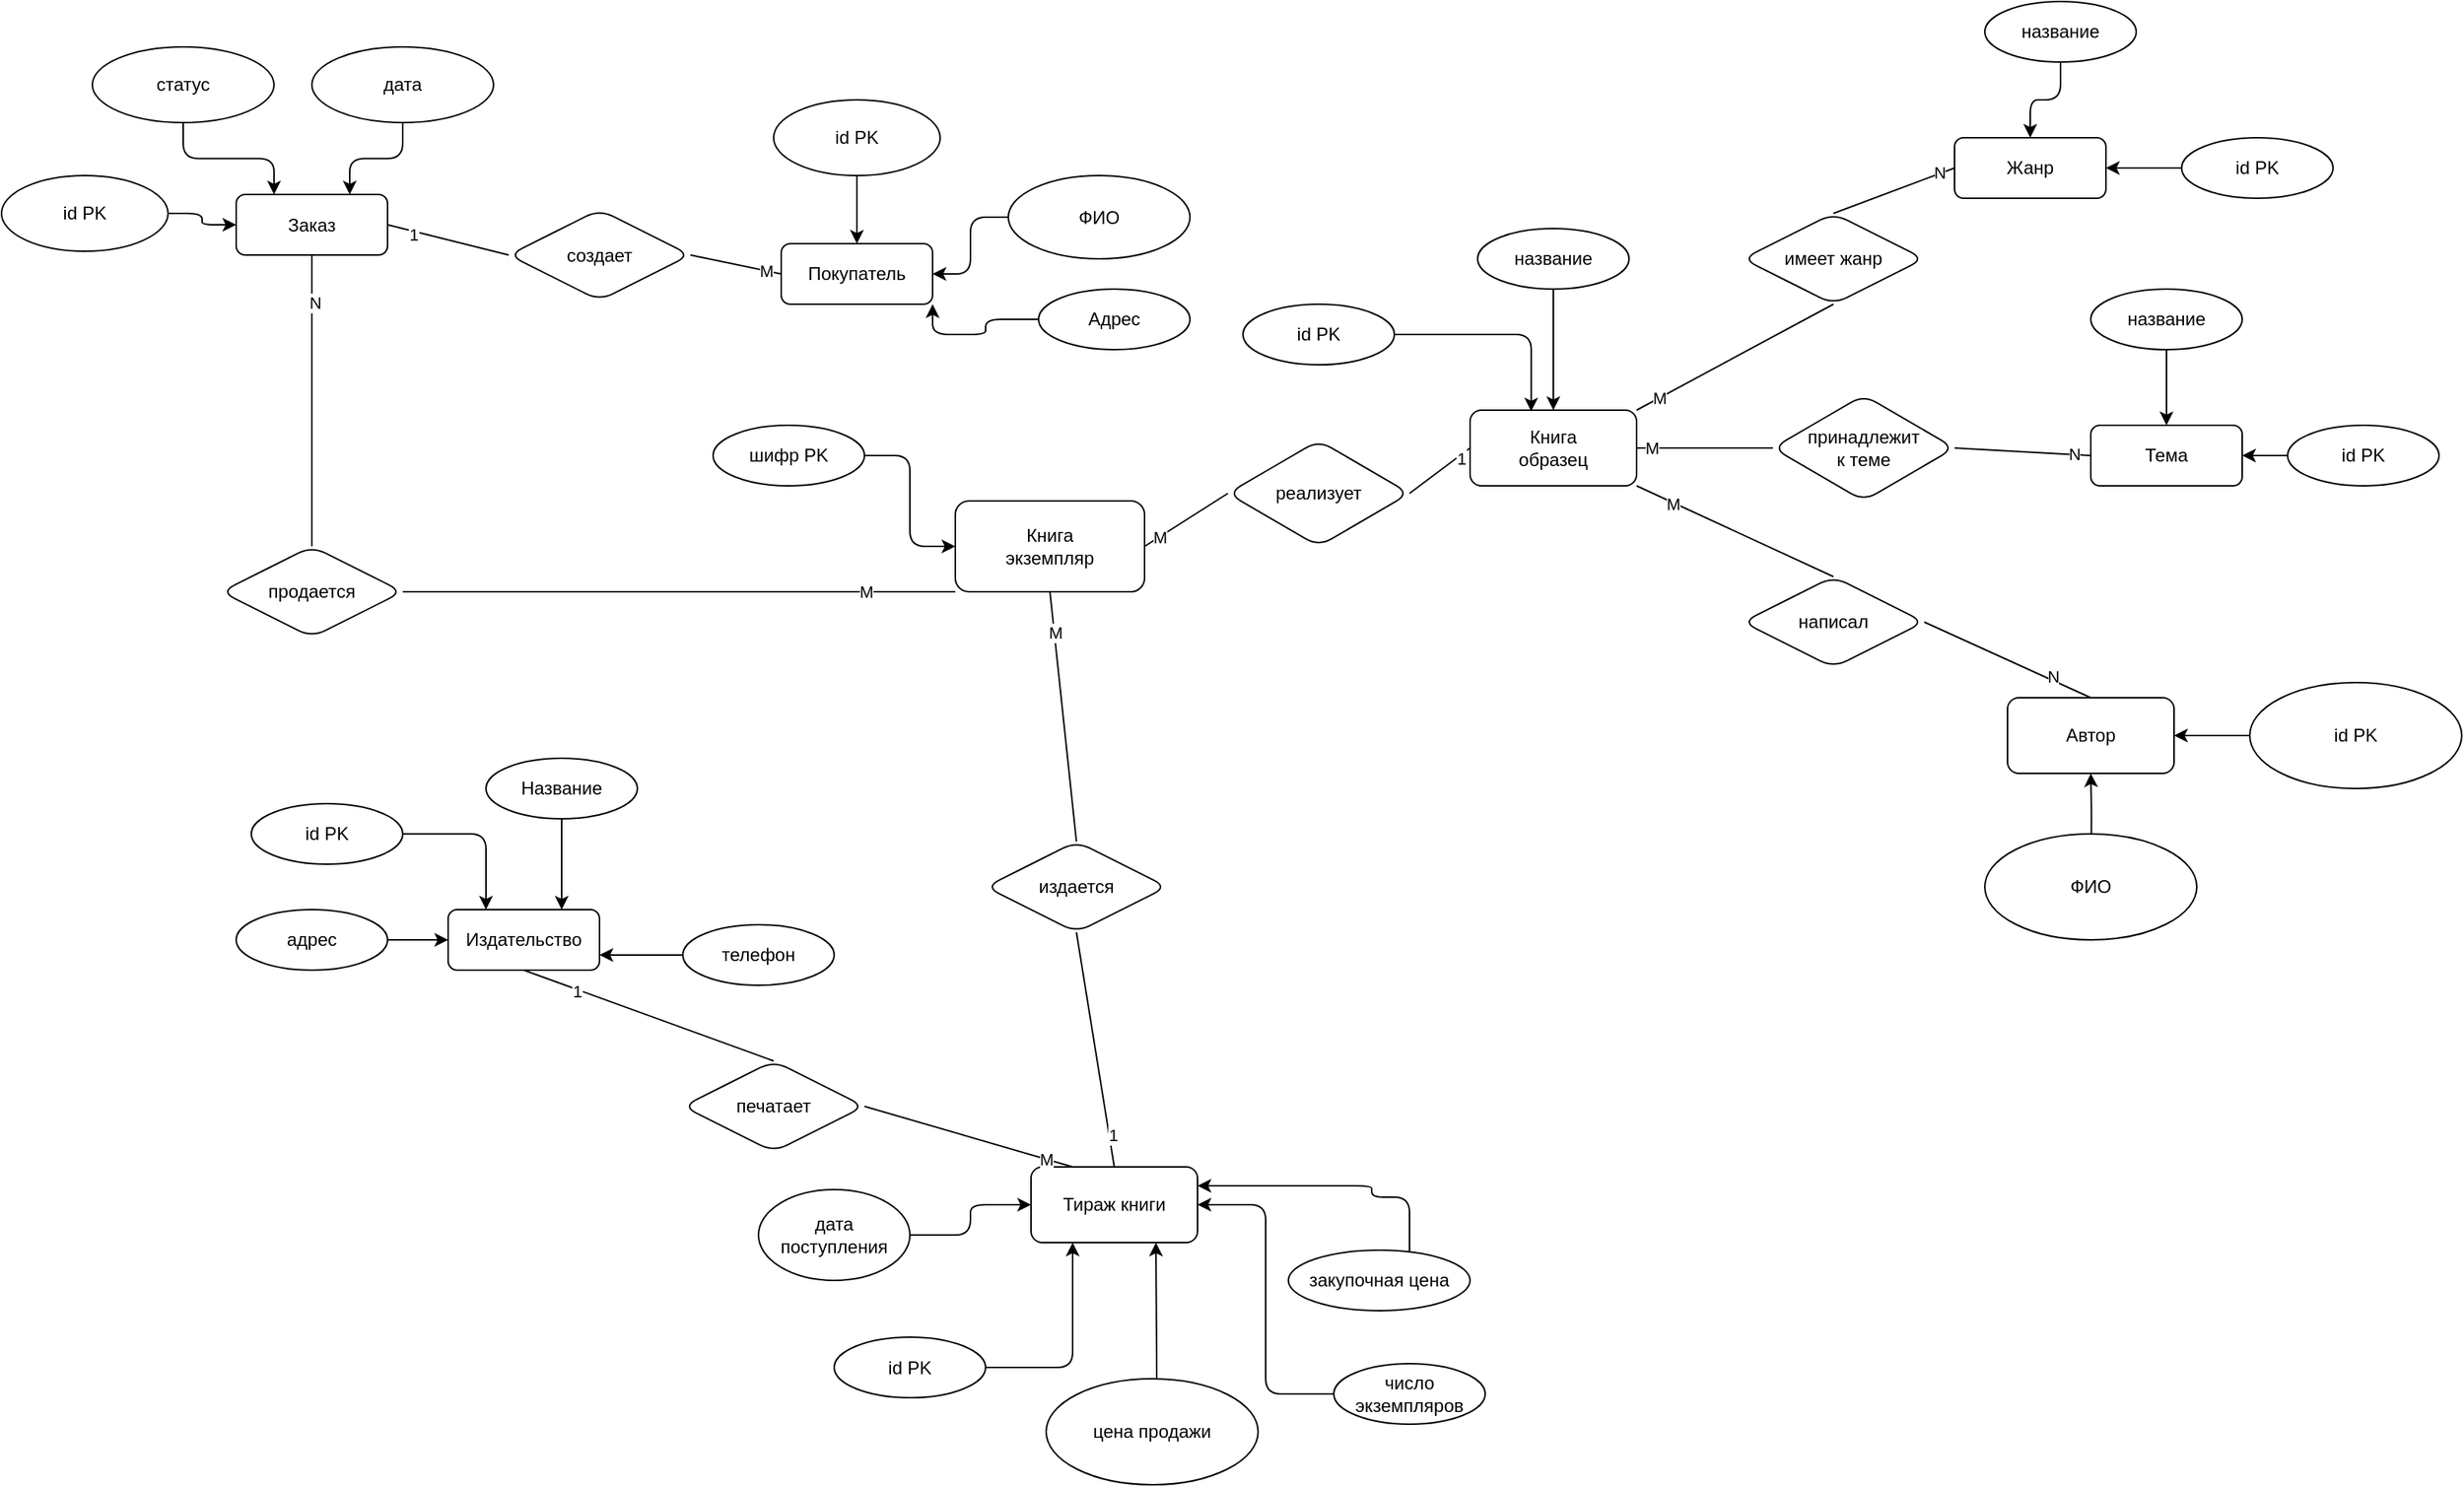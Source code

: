 <mxfile version="28.1.2">
  <diagram name="Page-1" id="4gY1-9q_Mk5y2YA-QHFZ">
    <mxGraphModel dx="2680" dy="1031" grid="1" gridSize="10" guides="1" tooltips="1" connect="1" arrows="1" fold="1" page="1" pageScale="1" pageWidth="850" pageHeight="1100" math="0" shadow="0" adaptiveColors="simple">
      <root>
        <mxCell id="0" />
        <mxCell id="1" parent="0" />
        <mxCell id="9Se3oxlIsE2VvD1E5Tmt-3" value="Книга&lt;div&gt;образец&lt;/div&gt;" style="html=1;whiteSpace=wrap;rounded=1;" parent="1" vertex="1">
          <mxGeometry x="210" y="360" width="110" height="50" as="geometry" />
        </mxCell>
        <mxCell id="9Se3oxlIsE2VvD1E5Tmt-8" value="id PK" style="ellipse;whiteSpace=wrap;html=1;rounded=1;" parent="1" vertex="1">
          <mxGeometry x="60" y="290" width="100" height="40" as="geometry" />
        </mxCell>
        <mxCell id="9Se3oxlIsE2VvD1E5Tmt-14" style="edgeStyle=orthogonalEdgeStyle;rounded=1;orthogonalLoop=1;jettySize=auto;html=1;entryX=0.5;entryY=0;entryDx=0;entryDy=0;" parent="1" source="9Se3oxlIsE2VvD1E5Tmt-11" target="9Se3oxlIsE2VvD1E5Tmt-3" edge="1">
          <mxGeometry relative="1" as="geometry" />
        </mxCell>
        <mxCell id="9Se3oxlIsE2VvD1E5Tmt-11" value="название" style="ellipse;whiteSpace=wrap;html=1;rounded=1;" parent="1" vertex="1">
          <mxGeometry x="215" y="240" width="100" height="40" as="geometry" />
        </mxCell>
        <mxCell id="9Se3oxlIsE2VvD1E5Tmt-16" style="edgeStyle=orthogonalEdgeStyle;rounded=1;orthogonalLoop=1;jettySize=auto;html=1;entryX=0.367;entryY=0.016;entryDx=0;entryDy=0;entryPerimeter=0;" parent="1" source="9Se3oxlIsE2VvD1E5Tmt-8" target="9Se3oxlIsE2VvD1E5Tmt-3" edge="1">
          <mxGeometry relative="1" as="geometry">
            <Array as="points">
              <mxPoint x="250" y="310" />
            </Array>
          </mxGeometry>
        </mxCell>
        <mxCell id="9Se3oxlIsE2VvD1E5Tmt-17" value="Тираж книги" style="html=1;whiteSpace=wrap;rounded=1;" parent="1" vertex="1">
          <mxGeometry x="-80" y="860" width="110" height="50" as="geometry" />
        </mxCell>
        <mxCell id="9Se3oxlIsE2VvD1E5Tmt-26" style="edgeStyle=orthogonalEdgeStyle;rounded=1;orthogonalLoop=1;jettySize=auto;html=1;entryX=0;entryY=0.5;entryDx=0;entryDy=0;" parent="1" source="9Se3oxlIsE2VvD1E5Tmt-18" target="9Se3oxlIsE2VvD1E5Tmt-17" edge="1">
          <mxGeometry relative="1" as="geometry" />
        </mxCell>
        <mxCell id="9Se3oxlIsE2VvD1E5Tmt-18" value="дата поступления" style="ellipse;whiteSpace=wrap;html=1;rounded=1;" parent="1" vertex="1">
          <mxGeometry x="-260" y="875" width="100" height="60" as="geometry" />
        </mxCell>
        <mxCell id="9Se3oxlIsE2VvD1E5Tmt-29" style="edgeStyle=orthogonalEdgeStyle;rounded=1;orthogonalLoop=1;jettySize=auto;html=1;entryX=1;entryY=0.25;entryDx=0;entryDy=0;exitX=0;exitY=0.5;exitDx=0;exitDy=0;" parent="1" source="9Se3oxlIsE2VvD1E5Tmt-20" target="9Se3oxlIsE2VvD1E5Tmt-17" edge="1">
          <mxGeometry relative="1" as="geometry">
            <Array as="points">
              <mxPoint x="170" y="880" />
              <mxPoint x="145" y="880" />
              <mxPoint x="145" y="873" />
            </Array>
            <mxPoint x="145" y="916.771" as="sourcePoint" />
          </mxGeometry>
        </mxCell>
        <mxCell id="9Se3oxlIsE2VvD1E5Tmt-20" value="закупочная цена" style="ellipse;whiteSpace=wrap;html=1;rounded=1;" parent="1" vertex="1">
          <mxGeometry x="90" y="915" width="120" height="40" as="geometry" />
        </mxCell>
        <mxCell id="9Se3oxlIsE2VvD1E5Tmt-23" style="edgeStyle=orthogonalEdgeStyle;rounded=1;orthogonalLoop=1;jettySize=auto;html=1;entryX=1;entryY=0.5;entryDx=0;entryDy=0;" parent="1" source="9Se3oxlIsE2VvD1E5Tmt-21" target="9Se3oxlIsE2VvD1E5Tmt-17" edge="1">
          <mxGeometry relative="1" as="geometry" />
        </mxCell>
        <mxCell id="9Se3oxlIsE2VvD1E5Tmt-21" value="число экземпляров" style="ellipse;whiteSpace=wrap;html=1;rounded=1;" parent="1" vertex="1">
          <mxGeometry x="120" y="990" width="100" height="40" as="geometry" />
        </mxCell>
        <mxCell id="9Se3oxlIsE2VvD1E5Tmt-36" value="издается" style="shape=rhombus;perimeter=rhombusPerimeter;whiteSpace=wrap;html=1;align=center;rounded=1;" parent="1" vertex="1">
          <mxGeometry x="-110" y="645" width="120" height="60" as="geometry" />
        </mxCell>
        <mxCell id="9Se3oxlIsE2VvD1E5Tmt-47" value="" style="endArrow=none;html=1;rounded=1;entryX=0.5;entryY=0;entryDx=0;entryDy=0;exitX=0.5;exitY=1;exitDx=0;exitDy=0;" parent="1" source="R1NpIcsILPxAZZRYo32D-2" target="9Se3oxlIsE2VvD1E5Tmt-36" edge="1">
          <mxGeometry relative="1" as="geometry">
            <mxPoint x="220" y="510" as="sourcePoint" />
            <mxPoint x="320" y="480" as="targetPoint" />
          </mxGeometry>
        </mxCell>
        <mxCell id="9Se3oxlIsE2VvD1E5Tmt-49" value="M" style="edgeLabel;html=1;align=center;verticalAlign=middle;resizable=0;points=[];rounded=1;" parent="9Se3oxlIsE2VvD1E5Tmt-47" vertex="1" connectable="0">
          <mxGeometry x="-0.678" relative="1" as="geometry">
            <mxPoint as="offset" />
          </mxGeometry>
        </mxCell>
        <mxCell id="9Se3oxlIsE2VvD1E5Tmt-48" value="" style="endArrow=none;html=1;rounded=1;entryX=0.5;entryY=1;entryDx=0;entryDy=0;exitX=0.5;exitY=0;exitDx=0;exitDy=0;" parent="1" source="9Se3oxlIsE2VvD1E5Tmt-17" target="9Se3oxlIsE2VvD1E5Tmt-36" edge="1">
          <mxGeometry relative="1" as="geometry">
            <mxPoint x="10" y="790" as="sourcePoint" />
            <mxPoint x="170" y="790" as="targetPoint" />
          </mxGeometry>
        </mxCell>
        <mxCell id="9Se3oxlIsE2VvD1E5Tmt-51" value="1" style="edgeLabel;html=1;align=center;verticalAlign=middle;resizable=0;points=[];rounded=1;" parent="9Se3oxlIsE2VvD1E5Tmt-48" vertex="1" connectable="0">
          <mxGeometry x="-0.727" y="-1" relative="1" as="geometry">
            <mxPoint x="1" as="offset" />
          </mxGeometry>
        </mxCell>
        <mxCell id="9Se3oxlIsE2VvD1E5Tmt-52" value="Тема" style="whiteSpace=wrap;html=1;align=center;rounded=1;" parent="1" vertex="1">
          <mxGeometry x="620" y="370" width="100" height="40" as="geometry" />
        </mxCell>
        <mxCell id="9Se3oxlIsE2VvD1E5Tmt-53" value="принадлежит&lt;div&gt;к теме&lt;/div&gt;" style="shape=rhombus;perimeter=rhombusPerimeter;whiteSpace=wrap;html=1;align=center;rounded=1;" parent="1" vertex="1">
          <mxGeometry x="410" y="350" width="120" height="70" as="geometry" />
        </mxCell>
        <mxCell id="9Se3oxlIsE2VvD1E5Tmt-55" value="" style="endArrow=none;html=1;rounded=1;exitX=1;exitY=0.5;exitDx=0;exitDy=0;entryX=0;entryY=0.5;entryDx=0;entryDy=0;" parent="1" source="9Se3oxlIsE2VvD1E5Tmt-3" target="9Se3oxlIsE2VvD1E5Tmt-53" edge="1">
          <mxGeometry relative="1" as="geometry">
            <mxPoint x="280" y="480" as="sourcePoint" />
            <mxPoint x="440" y="480" as="targetPoint" />
          </mxGeometry>
        </mxCell>
        <mxCell id="9Se3oxlIsE2VvD1E5Tmt-57" value="M" style="edgeLabel;html=1;align=center;verticalAlign=middle;resizable=0;points=[];rounded=1;" parent="9Se3oxlIsE2VvD1E5Tmt-55" vertex="1" connectable="0">
          <mxGeometry x="-0.774" relative="1" as="geometry">
            <mxPoint as="offset" />
          </mxGeometry>
        </mxCell>
        <mxCell id="9Se3oxlIsE2VvD1E5Tmt-56" value="" style="endArrow=none;html=1;rounded=1;exitX=1;exitY=0.5;exitDx=0;exitDy=0;entryX=0;entryY=0.5;entryDx=0;entryDy=0;" parent="1" source="9Se3oxlIsE2VvD1E5Tmt-53" target="9Se3oxlIsE2VvD1E5Tmt-52" edge="1">
          <mxGeometry relative="1" as="geometry">
            <mxPoint x="420" y="460" as="sourcePoint" />
            <mxPoint x="580" y="460" as="targetPoint" />
          </mxGeometry>
        </mxCell>
        <mxCell id="9Se3oxlIsE2VvD1E5Tmt-58" value="N" style="edgeLabel;html=1;align=center;verticalAlign=middle;resizable=0;points=[];rounded=1;" parent="9Se3oxlIsE2VvD1E5Tmt-56" vertex="1" connectable="0">
          <mxGeometry x="0.755" y="1" relative="1" as="geometry">
            <mxPoint as="offset" />
          </mxGeometry>
        </mxCell>
        <mxCell id="9Se3oxlIsE2VvD1E5Tmt-60" style="edgeStyle=orthogonalEdgeStyle;rounded=1;orthogonalLoop=1;jettySize=auto;html=1;entryX=0.5;entryY=0;entryDx=0;entryDy=0;" parent="1" source="9Se3oxlIsE2VvD1E5Tmt-59" target="9Se3oxlIsE2VvD1E5Tmt-52" edge="1">
          <mxGeometry relative="1" as="geometry" />
        </mxCell>
        <mxCell id="9Se3oxlIsE2VvD1E5Tmt-59" value="название" style="ellipse;whiteSpace=wrap;html=1;align=center;rounded=1;" parent="1" vertex="1">
          <mxGeometry x="620" y="280" width="100" height="40" as="geometry" />
        </mxCell>
        <mxCell id="9Se3oxlIsE2VvD1E5Tmt-62" style="edgeStyle=orthogonalEdgeStyle;rounded=1;orthogonalLoop=1;jettySize=auto;html=1;entryX=1;entryY=0.5;entryDx=0;entryDy=0;" parent="1" source="9Se3oxlIsE2VvD1E5Tmt-61" target="9Se3oxlIsE2VvD1E5Tmt-52" edge="1">
          <mxGeometry relative="1" as="geometry" />
        </mxCell>
        <mxCell id="9Se3oxlIsE2VvD1E5Tmt-61" value="id PK" style="ellipse;whiteSpace=wrap;html=1;align=center;rounded=1;" parent="1" vertex="1">
          <mxGeometry x="750" y="370" width="100" height="40" as="geometry" />
        </mxCell>
        <mxCell id="R1NpIcsILPxAZZRYo32D-1" style="edgeStyle=orthogonalEdgeStyle;rounded=1;orthogonalLoop=1;jettySize=auto;html=1;entryX=0.25;entryY=1;entryDx=0;entryDy=0;" parent="1" source="9Se3oxlIsE2VvD1E5Tmt-66" target="9Se3oxlIsE2VvD1E5Tmt-17" edge="1">
          <mxGeometry relative="1" as="geometry" />
        </mxCell>
        <mxCell id="9Se3oxlIsE2VvD1E5Tmt-66" value="id PK" style="ellipse;whiteSpace=wrap;html=1;align=center;rounded=1;" parent="1" vertex="1">
          <mxGeometry x="-210" y="972.5" width="100" height="40" as="geometry" />
        </mxCell>
        <mxCell id="W8SGmFH3baPtPfJe9Yov-1" value="Автор" style="html=1;whiteSpace=wrap;rounded=1;" parent="1" vertex="1">
          <mxGeometry x="565" y="550" width="110" height="50" as="geometry" />
        </mxCell>
        <mxCell id="W8SGmFH3baPtPfJe9Yov-4" style="edgeStyle=orthogonalEdgeStyle;rounded=1;orthogonalLoop=1;jettySize=auto;html=1;entryX=0.5;entryY=1;entryDx=0;entryDy=0;" parent="1" target="W8SGmFH3baPtPfJe9Yov-1" edge="1">
          <mxGeometry relative="1" as="geometry">
            <mxPoint x="620" y="660.0" as="sourcePoint" />
          </mxGeometry>
        </mxCell>
        <mxCell id="W8SGmFH3baPtPfJe9Yov-2" value="ФИО" style="ellipse;whiteSpace=wrap;html=1;rounded=1;" parent="1" vertex="1">
          <mxGeometry x="550" y="640" width="140" height="70" as="geometry" />
        </mxCell>
        <mxCell id="W8SGmFH3baPtPfJe9Yov-5" style="edgeStyle=orthogonalEdgeStyle;rounded=1;orthogonalLoop=1;jettySize=auto;html=1;entryX=1;entryY=0.5;entryDx=0;entryDy=0;" parent="1" source="W8SGmFH3baPtPfJe9Yov-3" target="W8SGmFH3baPtPfJe9Yov-1" edge="1">
          <mxGeometry relative="1" as="geometry" />
        </mxCell>
        <mxCell id="W8SGmFH3baPtPfJe9Yov-3" value="id PK" style="ellipse;whiteSpace=wrap;html=1;rounded=1;" parent="1" vertex="1">
          <mxGeometry x="725" y="540" width="140" height="70" as="geometry" />
        </mxCell>
        <mxCell id="W8SGmFH3baPtPfJe9Yov-11" value="написал" style="shape=rhombus;perimeter=rhombusPerimeter;whiteSpace=wrap;html=1;align=center;rounded=1;" parent="1" vertex="1">
          <mxGeometry x="390" y="470" width="120" height="60" as="geometry" />
        </mxCell>
        <mxCell id="W8SGmFH3baPtPfJe9Yov-12" value="" style="endArrow=none;html=1;rounded=1;exitX=1;exitY=1;exitDx=0;exitDy=0;entryX=0.5;entryY=0;entryDx=0;entryDy=0;" parent="1" source="9Se3oxlIsE2VvD1E5Tmt-3" target="W8SGmFH3baPtPfJe9Yov-11" edge="1">
          <mxGeometry relative="1" as="geometry">
            <mxPoint x="420" y="610" as="sourcePoint" />
            <mxPoint x="580" y="610" as="targetPoint" />
          </mxGeometry>
        </mxCell>
        <mxCell id="W8SGmFH3baPtPfJe9Yov-13" value="M" style="edgeLabel;html=1;align=center;verticalAlign=middle;resizable=0;points=[];rounded=1;" parent="W8SGmFH3baPtPfJe9Yov-12" vertex="1" connectable="0">
          <mxGeometry x="-0.638" y="-1" relative="1" as="geometry">
            <mxPoint x="1" as="offset" />
          </mxGeometry>
        </mxCell>
        <mxCell id="W8SGmFH3baPtPfJe9Yov-14" value="" style="endArrow=none;html=1;rounded=1;exitX=1;exitY=0.5;exitDx=0;exitDy=0;entryX=0.5;entryY=0;entryDx=0;entryDy=0;" parent="1" source="W8SGmFH3baPtPfJe9Yov-11" target="W8SGmFH3baPtPfJe9Yov-1" edge="1">
          <mxGeometry relative="1" as="geometry">
            <mxPoint x="445" y="620" as="sourcePoint" />
            <mxPoint x="605" y="620" as="targetPoint" />
          </mxGeometry>
        </mxCell>
        <mxCell id="W8SGmFH3baPtPfJe9Yov-15" value="N" style="edgeLabel;html=1;align=center;verticalAlign=middle;resizable=0;points=[];rounded=1;" parent="W8SGmFH3baPtPfJe9Yov-14" vertex="1" connectable="0">
          <mxGeometry x="0.521" y="3" relative="1" as="geometry">
            <mxPoint as="offset" />
          </mxGeometry>
        </mxCell>
        <mxCell id="W8SGmFH3baPtPfJe9Yov-16" value="Издательство" style="whiteSpace=wrap;html=1;align=center;rounded=1;" parent="1" vertex="1">
          <mxGeometry x="-465" y="690" width="100" height="40" as="geometry" />
        </mxCell>
        <mxCell id="TnkTCyvSRFXL7-e-8ldS-4" style="edgeStyle=orthogonalEdgeStyle;rounded=1;orthogonalLoop=1;jettySize=auto;html=1;entryX=0.25;entryY=0;entryDx=0;entryDy=0;" edge="1" parent="1" source="W8SGmFH3baPtPfJe9Yov-17" target="W8SGmFH3baPtPfJe9Yov-16">
          <mxGeometry relative="1" as="geometry" />
        </mxCell>
        <mxCell id="W8SGmFH3baPtPfJe9Yov-17" value="id PK" style="ellipse;whiteSpace=wrap;html=1;align=center;rounded=1;" parent="1" vertex="1">
          <mxGeometry x="-595" y="620" width="100" height="40" as="geometry" />
        </mxCell>
        <mxCell id="TnkTCyvSRFXL7-e-8ldS-3" style="edgeStyle=orthogonalEdgeStyle;rounded=1;orthogonalLoop=1;jettySize=auto;html=1;entryX=0.75;entryY=0;entryDx=0;entryDy=0;" edge="1" parent="1" source="W8SGmFH3baPtPfJe9Yov-19" target="W8SGmFH3baPtPfJe9Yov-16">
          <mxGeometry relative="1" as="geometry" />
        </mxCell>
        <mxCell id="W8SGmFH3baPtPfJe9Yov-19" value="Название" style="ellipse;whiteSpace=wrap;html=1;align=center;rounded=1;" parent="1" vertex="1">
          <mxGeometry x="-440" y="590" width="100" height="40" as="geometry" />
        </mxCell>
        <mxCell id="W8SGmFH3baPtPfJe9Yov-22" style="edgeStyle=orthogonalEdgeStyle;rounded=1;orthogonalLoop=1;jettySize=auto;html=1;" parent="1" source="W8SGmFH3baPtPfJe9Yov-21" target="W8SGmFH3baPtPfJe9Yov-16" edge="1">
          <mxGeometry relative="1" as="geometry" />
        </mxCell>
        <mxCell id="W8SGmFH3baPtPfJe9Yov-21" value="адрес" style="ellipse;whiteSpace=wrap;html=1;align=center;rounded=1;" parent="1" vertex="1">
          <mxGeometry x="-605" y="690" width="100" height="40" as="geometry" />
        </mxCell>
        <mxCell id="W8SGmFH3baPtPfJe9Yov-23" value="печатает" style="shape=rhombus;perimeter=rhombusPerimeter;whiteSpace=wrap;html=1;align=center;rounded=1;" parent="1" vertex="1">
          <mxGeometry x="-310" y="790" width="120" height="60" as="geometry" />
        </mxCell>
        <mxCell id="W8SGmFH3baPtPfJe9Yov-24" value="" style="endArrow=none;html=1;rounded=1;exitX=0.5;exitY=1;exitDx=0;exitDy=0;entryX=0.5;entryY=0;entryDx=0;entryDy=0;" parent="1" source="W8SGmFH3baPtPfJe9Yov-16" target="W8SGmFH3baPtPfJe9Yov-23" edge="1">
          <mxGeometry relative="1" as="geometry">
            <mxPoint x="25" y="750" as="sourcePoint" />
            <mxPoint x="185" y="750" as="targetPoint" />
          </mxGeometry>
        </mxCell>
        <mxCell id="W8SGmFH3baPtPfJe9Yov-27" value="1" style="edgeLabel;html=1;align=center;verticalAlign=middle;resizable=0;points=[];rounded=1;" parent="W8SGmFH3baPtPfJe9Yov-24" vertex="1" connectable="0">
          <mxGeometry x="-0.581" y="-1" relative="1" as="geometry">
            <mxPoint as="offset" />
          </mxGeometry>
        </mxCell>
        <mxCell id="W8SGmFH3baPtPfJe9Yov-25" value="" style="endArrow=none;html=1;rounded=1;exitX=1;exitY=0.5;exitDx=0;exitDy=0;entryX=0.25;entryY=0;entryDx=0;entryDy=0;" parent="1" source="W8SGmFH3baPtPfJe9Yov-23" target="9Se3oxlIsE2VvD1E5Tmt-17" edge="1">
          <mxGeometry relative="1" as="geometry">
            <mxPoint x="250" y="640" as="sourcePoint" />
            <mxPoint x="410" y="640" as="targetPoint" />
          </mxGeometry>
        </mxCell>
        <mxCell id="W8SGmFH3baPtPfJe9Yov-26" value="M" style="edgeLabel;html=1;align=center;verticalAlign=middle;resizable=0;points=[];rounded=1;" parent="W8SGmFH3baPtPfJe9Yov-25" vertex="1" connectable="0">
          <mxGeometry x="0.737" relative="1" as="geometry">
            <mxPoint as="offset" />
          </mxGeometry>
        </mxCell>
        <mxCell id="W8SGmFH3baPtPfJe9Yov-30" style="edgeStyle=orthogonalEdgeStyle;rounded=1;orthogonalLoop=1;jettySize=auto;html=1;entryX=1;entryY=0.75;entryDx=0;entryDy=0;" parent="1" source="W8SGmFH3baPtPfJe9Yov-28" target="W8SGmFH3baPtPfJe9Yov-16" edge="1">
          <mxGeometry relative="1" as="geometry">
            <Array as="points">
              <mxPoint x="-275" y="720" />
            </Array>
          </mxGeometry>
        </mxCell>
        <mxCell id="W8SGmFH3baPtPfJe9Yov-28" value="телефон" style="ellipse;whiteSpace=wrap;html=1;align=center;rounded=1;" parent="1" vertex="1">
          <mxGeometry x="-310" y="700" width="100" height="40" as="geometry" />
        </mxCell>
        <mxCell id="cuhkvLwkdtvA_Xsvxnh1-2" style="edgeStyle=orthogonalEdgeStyle;rounded=1;orthogonalLoop=1;jettySize=auto;html=1;entryX=0.75;entryY=1;entryDx=0;entryDy=0;" parent="1" source="cuhkvLwkdtvA_Xsvxnh1-1" target="9Se3oxlIsE2VvD1E5Tmt-17" edge="1">
          <mxGeometry relative="1" as="geometry">
            <Array as="points">
              <mxPoint x="3" y="990" />
              <mxPoint x="3" y="990" />
            </Array>
          </mxGeometry>
        </mxCell>
        <mxCell id="cuhkvLwkdtvA_Xsvxnh1-1" value="цена продажи" style="ellipse;whiteSpace=wrap;html=1;rounded=1;" parent="1" vertex="1">
          <mxGeometry x="-70" y="1000" width="140" height="70" as="geometry" />
        </mxCell>
        <mxCell id="TmfHrnBX4bweccH5hzlP-1" value="Жанр" style="whiteSpace=wrap;html=1;align=center;rounded=1;" parent="1" vertex="1">
          <mxGeometry x="530" y="180" width="100" height="40" as="geometry" />
        </mxCell>
        <mxCell id="TmfHrnBX4bweccH5hzlP-2" value="имеет жанр" style="shape=rhombus;perimeter=rhombusPerimeter;whiteSpace=wrap;html=1;align=center;direction=north;rounded=1;" parent="1" vertex="1">
          <mxGeometry x="390" y="230" width="120" height="60" as="geometry" />
        </mxCell>
        <mxCell id="TmfHrnBX4bweccH5hzlP-3" value="" style="endArrow=none;html=1;rounded=1;exitX=1;exitY=0.5;exitDx=0;exitDy=0;entryX=0;entryY=0.5;entryDx=0;entryDy=0;" parent="1" source="TmfHrnBX4bweccH5hzlP-2" target="TmfHrnBX4bweccH5hzlP-1" edge="1">
          <mxGeometry relative="1" as="geometry">
            <mxPoint x="350" y="270" as="sourcePoint" />
            <mxPoint x="510" y="270" as="targetPoint" />
          </mxGeometry>
        </mxCell>
        <mxCell id="TmfHrnBX4bweccH5hzlP-4" value="N" style="edgeLabel;html=1;align=center;verticalAlign=middle;resizable=0;points=[];rounded=1;" parent="TmfHrnBX4bweccH5hzlP-3" vertex="1" connectable="0">
          <mxGeometry x="0.755" y="1" relative="1" as="geometry">
            <mxPoint as="offset" />
          </mxGeometry>
        </mxCell>
        <mxCell id="TmfHrnBX4bweccH5hzlP-5" style="edgeStyle=orthogonalEdgeStyle;rounded=1;orthogonalLoop=1;jettySize=auto;html=1;entryX=0.5;entryY=0;entryDx=0;entryDy=0;" parent="1" source="TmfHrnBX4bweccH5hzlP-6" target="TmfHrnBX4bweccH5hzlP-1" edge="1">
          <mxGeometry relative="1" as="geometry" />
        </mxCell>
        <mxCell id="TmfHrnBX4bweccH5hzlP-6" value="название" style="ellipse;whiteSpace=wrap;html=1;align=center;rounded=1;" parent="1" vertex="1">
          <mxGeometry x="550" y="90" width="100" height="40" as="geometry" />
        </mxCell>
        <mxCell id="TmfHrnBX4bweccH5hzlP-7" style="edgeStyle=orthogonalEdgeStyle;rounded=1;orthogonalLoop=1;jettySize=auto;html=1;entryX=1;entryY=0.5;entryDx=0;entryDy=0;" parent="1" source="TmfHrnBX4bweccH5hzlP-8" target="TmfHrnBX4bweccH5hzlP-1" edge="1">
          <mxGeometry relative="1" as="geometry" />
        </mxCell>
        <mxCell id="TmfHrnBX4bweccH5hzlP-8" value="id PK" style="ellipse;whiteSpace=wrap;html=1;align=center;rounded=1;" parent="1" vertex="1">
          <mxGeometry x="680" y="180" width="100" height="40" as="geometry" />
        </mxCell>
        <mxCell id="TmfHrnBX4bweccH5hzlP-9" value="" style="endArrow=none;html=1;rounded=1;exitX=1;exitY=0;exitDx=0;exitDy=0;entryX=0;entryY=0.5;entryDx=0;entryDy=0;" parent="1" source="9Se3oxlIsE2VvD1E5Tmt-3" target="TmfHrnBX4bweccH5hzlP-2" edge="1">
          <mxGeometry relative="1" as="geometry">
            <mxPoint x="360" y="310" as="sourcePoint" />
            <mxPoint x="450" y="315" as="targetPoint" />
          </mxGeometry>
        </mxCell>
        <mxCell id="TmfHrnBX4bweccH5hzlP-10" value="M" style="edgeLabel;html=1;align=center;verticalAlign=middle;resizable=0;points=[];rounded=1;" parent="TmfHrnBX4bweccH5hzlP-9" vertex="1" connectable="0">
          <mxGeometry x="-0.774" relative="1" as="geometry">
            <mxPoint as="offset" />
          </mxGeometry>
        </mxCell>
        <mxCell id="6Ank3q57ABnUUZoKMcUR-1" value="Заказ" style="whiteSpace=wrap;html=1;align=center;rounded=1;" parent="1" vertex="1">
          <mxGeometry x="-605" y="217.5" width="100" height="40" as="geometry" />
        </mxCell>
        <mxCell id="6Ank3q57ABnUUZoKMcUR-2" value="продается" style="shape=rhombus;perimeter=rhombusPerimeter;whiteSpace=wrap;html=1;align=center;rounded=1;" parent="1" vertex="1">
          <mxGeometry x="-615" y="450" width="120" height="60" as="geometry" />
        </mxCell>
        <mxCell id="6Ank3q57ABnUUZoKMcUR-3" value="" style="endArrow=none;html=1;rounded=1;exitX=0;exitY=1;exitDx=0;exitDy=0;entryX=1;entryY=0.5;entryDx=0;entryDy=0;" parent="1" source="R1NpIcsILPxAZZRYo32D-2" target="6Ank3q57ABnUUZoKMcUR-2" edge="1">
          <mxGeometry relative="1" as="geometry">
            <mxPoint x="255" y="840" as="sourcePoint" />
            <mxPoint x="-490" y="470" as="targetPoint" />
          </mxGeometry>
        </mxCell>
        <mxCell id="6Ank3q57ABnUUZoKMcUR-4" value="M" style="edgeLabel;html=1;align=center;verticalAlign=middle;resizable=0;points=[];rounded=1;" parent="6Ank3q57ABnUUZoKMcUR-3" vertex="1" connectable="0">
          <mxGeometry x="-0.678" relative="1" as="geometry">
            <mxPoint as="offset" />
          </mxGeometry>
        </mxCell>
        <mxCell id="6Ank3q57ABnUUZoKMcUR-5" value="" style="endArrow=none;html=1;rounded=1;exitX=0.5;exitY=0;exitDx=0;exitDy=0;entryX=0.5;entryY=1;entryDx=0;entryDy=0;" parent="1" source="6Ank3q57ABnUUZoKMcUR-2" target="6Ank3q57ABnUUZoKMcUR-1" edge="1">
          <mxGeometry relative="1" as="geometry">
            <mxPoint x="-650" y="130" as="sourcePoint" />
            <mxPoint x="-735" y="330" as="targetPoint" />
          </mxGeometry>
        </mxCell>
        <mxCell id="6Ank3q57ABnUUZoKMcUR-15" value="N" style="edgeLabel;html=1;align=center;verticalAlign=middle;resizable=0;points=[];rounded=1;" parent="6Ank3q57ABnUUZoKMcUR-5" vertex="1" connectable="0">
          <mxGeometry x="0.665" y="-2" relative="1" as="geometry">
            <mxPoint y="-1" as="offset" />
          </mxGeometry>
        </mxCell>
        <mxCell id="6Ank3q57ABnUUZoKMcUR-8" value="Покупатель" style="whiteSpace=wrap;html=1;align=center;rounded=1;" parent="1" vertex="1">
          <mxGeometry x="-245" y="250" width="100" height="40" as="geometry" />
        </mxCell>
        <mxCell id="6Ank3q57ABnUUZoKMcUR-9" value="создает" style="shape=rhombus;perimeter=rhombusPerimeter;whiteSpace=wrap;html=1;align=center;rounded=1;" parent="1" vertex="1">
          <mxGeometry x="-425" y="227.5" width="120" height="60" as="geometry" />
        </mxCell>
        <mxCell id="6Ank3q57ABnUUZoKMcUR-10" value="" style="endArrow=none;html=1;rounded=1;exitX=0;exitY=0.5;exitDx=0;exitDy=0;entryX=1;entryY=0.5;entryDx=0;entryDy=0;" parent="1" source="6Ank3q57ABnUUZoKMcUR-8" target="6Ank3q57ABnUUZoKMcUR-9" edge="1">
          <mxGeometry relative="1" as="geometry">
            <mxPoint x="-525" y="197.5" as="sourcePoint" />
            <mxPoint x="-435" y="267.5" as="targetPoint" />
          </mxGeometry>
        </mxCell>
        <mxCell id="6Ank3q57ABnUUZoKMcUR-11" value="M" style="edgeLabel;html=1;align=center;verticalAlign=middle;resizable=0;points=[];rounded=1;" parent="6Ank3q57ABnUUZoKMcUR-10" vertex="1" connectable="0">
          <mxGeometry x="-0.678" relative="1" as="geometry">
            <mxPoint as="offset" />
          </mxGeometry>
        </mxCell>
        <mxCell id="6Ank3q57ABnUUZoKMcUR-12" value="" style="endArrow=none;html=1;rounded=1;exitX=0;exitY=0.5;exitDx=0;exitDy=0;entryX=1;entryY=0.5;entryDx=0;entryDy=0;" parent="1" source="6Ank3q57ABnUUZoKMcUR-9" target="6Ank3q57ABnUUZoKMcUR-1" edge="1">
          <mxGeometry relative="1" as="geometry">
            <mxPoint x="-455" y="247.5" as="sourcePoint" />
            <mxPoint x="-555" y="207.5" as="targetPoint" />
          </mxGeometry>
        </mxCell>
        <mxCell id="6Ank3q57ABnUUZoKMcUR-14" value="1" style="edgeLabel;html=1;align=center;verticalAlign=middle;resizable=0;points=[];rounded=1;" parent="6Ank3q57ABnUUZoKMcUR-12" vertex="1" connectable="0">
          <mxGeometry x="0.573" y="2" relative="1" as="geometry">
            <mxPoint as="offset" />
          </mxGeometry>
        </mxCell>
        <mxCell id="6Ank3q57ABnUUZoKMcUR-17" style="edgeStyle=orthogonalEdgeStyle;rounded=1;orthogonalLoop=1;jettySize=auto;html=1;entryX=0;entryY=0.5;entryDx=0;entryDy=0;" parent="1" source="6Ank3q57ABnUUZoKMcUR-16" target="6Ank3q57ABnUUZoKMcUR-1" edge="1">
          <mxGeometry relative="1" as="geometry" />
        </mxCell>
        <mxCell id="6Ank3q57ABnUUZoKMcUR-16" value="id PK" style="ellipse;whiteSpace=wrap;html=1;rounded=1;" parent="1" vertex="1">
          <mxGeometry x="-760" y="205" width="110" height="50" as="geometry" />
        </mxCell>
        <mxCell id="6Ank3q57ABnUUZoKMcUR-19" style="edgeStyle=orthogonalEdgeStyle;rounded=1;orthogonalLoop=1;jettySize=auto;html=1;entryX=1;entryY=0.5;entryDx=0;entryDy=0;" parent="1" source="6Ank3q57ABnUUZoKMcUR-18" target="6Ank3q57ABnUUZoKMcUR-8" edge="1">
          <mxGeometry relative="1" as="geometry" />
        </mxCell>
        <mxCell id="6Ank3q57ABnUUZoKMcUR-18" value="ФИО" style="ellipse;whiteSpace=wrap;html=1;rounded=1;" parent="1" vertex="1">
          <mxGeometry x="-95" y="205" width="120" height="55" as="geometry" />
        </mxCell>
        <mxCell id="6Ank3q57ABnUUZoKMcUR-21" style="edgeStyle=orthogonalEdgeStyle;rounded=1;orthogonalLoop=1;jettySize=auto;html=1;" parent="1" source="6Ank3q57ABnUUZoKMcUR-20" target="6Ank3q57ABnUUZoKMcUR-8" edge="1">
          <mxGeometry relative="1" as="geometry" />
        </mxCell>
        <mxCell id="6Ank3q57ABnUUZoKMcUR-20" value="id PK" style="ellipse;whiteSpace=wrap;html=1;rounded=1;" parent="1" vertex="1">
          <mxGeometry x="-250" y="155" width="110" height="50" as="geometry" />
        </mxCell>
        <mxCell id="6Ank3q57ABnUUZoKMcUR-23" style="edgeStyle=orthogonalEdgeStyle;rounded=1;orthogonalLoop=1;jettySize=auto;html=1;entryX=1;entryY=1;entryDx=0;entryDy=0;" parent="1" source="6Ank3q57ABnUUZoKMcUR-22" target="6Ank3q57ABnUUZoKMcUR-8" edge="1">
          <mxGeometry relative="1" as="geometry" />
        </mxCell>
        <mxCell id="6Ank3q57ABnUUZoKMcUR-22" value="Адрес" style="ellipse;whiteSpace=wrap;html=1;align=center;rounded=1;" parent="1" vertex="1">
          <mxGeometry x="-75" y="280" width="100" height="40" as="geometry" />
        </mxCell>
        <mxCell id="R1NpIcsILPxAZZRYo32D-2" value="Книга&lt;div&gt;экземпляр&lt;/div&gt;" style="html=1;whiteSpace=wrap;rounded=1;" parent="1" vertex="1">
          <mxGeometry x="-130" y="420" width="125" height="60" as="geometry" />
        </mxCell>
        <mxCell id="R1NpIcsILPxAZZRYo32D-4" style="edgeStyle=orthogonalEdgeStyle;rounded=1;orthogonalLoop=1;jettySize=auto;html=1;entryX=0;entryY=0.5;entryDx=0;entryDy=0;" parent="1" source="R1NpIcsILPxAZZRYo32D-3" target="R1NpIcsILPxAZZRYo32D-2" edge="1">
          <mxGeometry relative="1" as="geometry" />
        </mxCell>
        <mxCell id="R1NpIcsILPxAZZRYo32D-3" value="шифр PK" style="ellipse;whiteSpace=wrap;html=1;rounded=1;" parent="1" vertex="1">
          <mxGeometry x="-290" y="370" width="100" height="40" as="geometry" />
        </mxCell>
        <mxCell id="R1NpIcsILPxAZZRYo32D-5" value="реализует" style="shape=rhombus;perimeter=rhombusPerimeter;whiteSpace=wrap;html=1;align=center;rounded=1;" parent="1" vertex="1">
          <mxGeometry x="50" y="380" width="120" height="70" as="geometry" />
        </mxCell>
        <mxCell id="R1NpIcsILPxAZZRYo32D-6" value="" style="endArrow=none;html=1;rounded=1;exitX=1;exitY=0.5;exitDx=0;exitDy=0;entryX=0;entryY=0.5;entryDx=0;entryDy=0;" parent="1" source="R1NpIcsILPxAZZRYo32D-2" target="R1NpIcsILPxAZZRYo32D-5" edge="1">
          <mxGeometry relative="1" as="geometry">
            <mxPoint x="30" y="540" as="sourcePoint" />
            <mxPoint x="190" y="540" as="targetPoint" />
          </mxGeometry>
        </mxCell>
        <mxCell id="R1NpIcsILPxAZZRYo32D-8" value="М" style="edgeLabel;html=1;align=center;verticalAlign=middle;resizable=0;points=[];rounded=1;" parent="R1NpIcsILPxAZZRYo32D-6" vertex="1" connectable="0">
          <mxGeometry x="-0.635" relative="1" as="geometry">
            <mxPoint as="offset" />
          </mxGeometry>
        </mxCell>
        <mxCell id="R1NpIcsILPxAZZRYo32D-7" value="" style="endArrow=none;html=1;rounded=1;exitX=1;exitY=0.5;exitDx=0;exitDy=0;entryX=0;entryY=0.5;entryDx=0;entryDy=0;" parent="1" source="R1NpIcsILPxAZZRYo32D-5" target="9Se3oxlIsE2VvD1E5Tmt-3" edge="1">
          <mxGeometry relative="1" as="geometry">
            <mxPoint x="260" y="550" as="sourcePoint" />
            <mxPoint x="355" y="550" as="targetPoint" />
          </mxGeometry>
        </mxCell>
        <mxCell id="R1NpIcsILPxAZZRYo32D-9" value="1" style="edgeLabel;html=1;align=center;verticalAlign=middle;resizable=0;points=[];rounded=1;" parent="R1NpIcsILPxAZZRYo32D-7" vertex="1" connectable="0">
          <mxGeometry x="0.634" y="-2" relative="1" as="geometry">
            <mxPoint as="offset" />
          </mxGeometry>
        </mxCell>
        <mxCell id="tzQvxvjFYv2t3dYyNxty-2" style="edgeStyle=orthogonalEdgeStyle;rounded=1;orthogonalLoop=1;jettySize=auto;html=1;entryX=0.25;entryY=0;entryDx=0;entryDy=0;" parent="1" source="tzQvxvjFYv2t3dYyNxty-1" target="6Ank3q57ABnUUZoKMcUR-1" edge="1">
          <mxGeometry relative="1" as="geometry" />
        </mxCell>
        <mxCell id="tzQvxvjFYv2t3dYyNxty-1" value="статус" style="ellipse;whiteSpace=wrap;html=1;rounded=1;" parent="1" vertex="1">
          <mxGeometry x="-700" y="120" width="120" height="50" as="geometry" />
        </mxCell>
        <mxCell id="TnkTCyvSRFXL7-e-8ldS-2" style="edgeStyle=orthogonalEdgeStyle;rounded=1;orthogonalLoop=1;jettySize=auto;html=1;entryX=0.75;entryY=0;entryDx=0;entryDy=0;" edge="1" parent="1" source="TnkTCyvSRFXL7-e-8ldS-1" target="6Ank3q57ABnUUZoKMcUR-1">
          <mxGeometry relative="1" as="geometry" />
        </mxCell>
        <mxCell id="TnkTCyvSRFXL7-e-8ldS-1" value="дата" style="ellipse;whiteSpace=wrap;html=1;rounded=1;" vertex="1" parent="1">
          <mxGeometry x="-555" y="120" width="120" height="50" as="geometry" />
        </mxCell>
      </root>
    </mxGraphModel>
  </diagram>
</mxfile>
